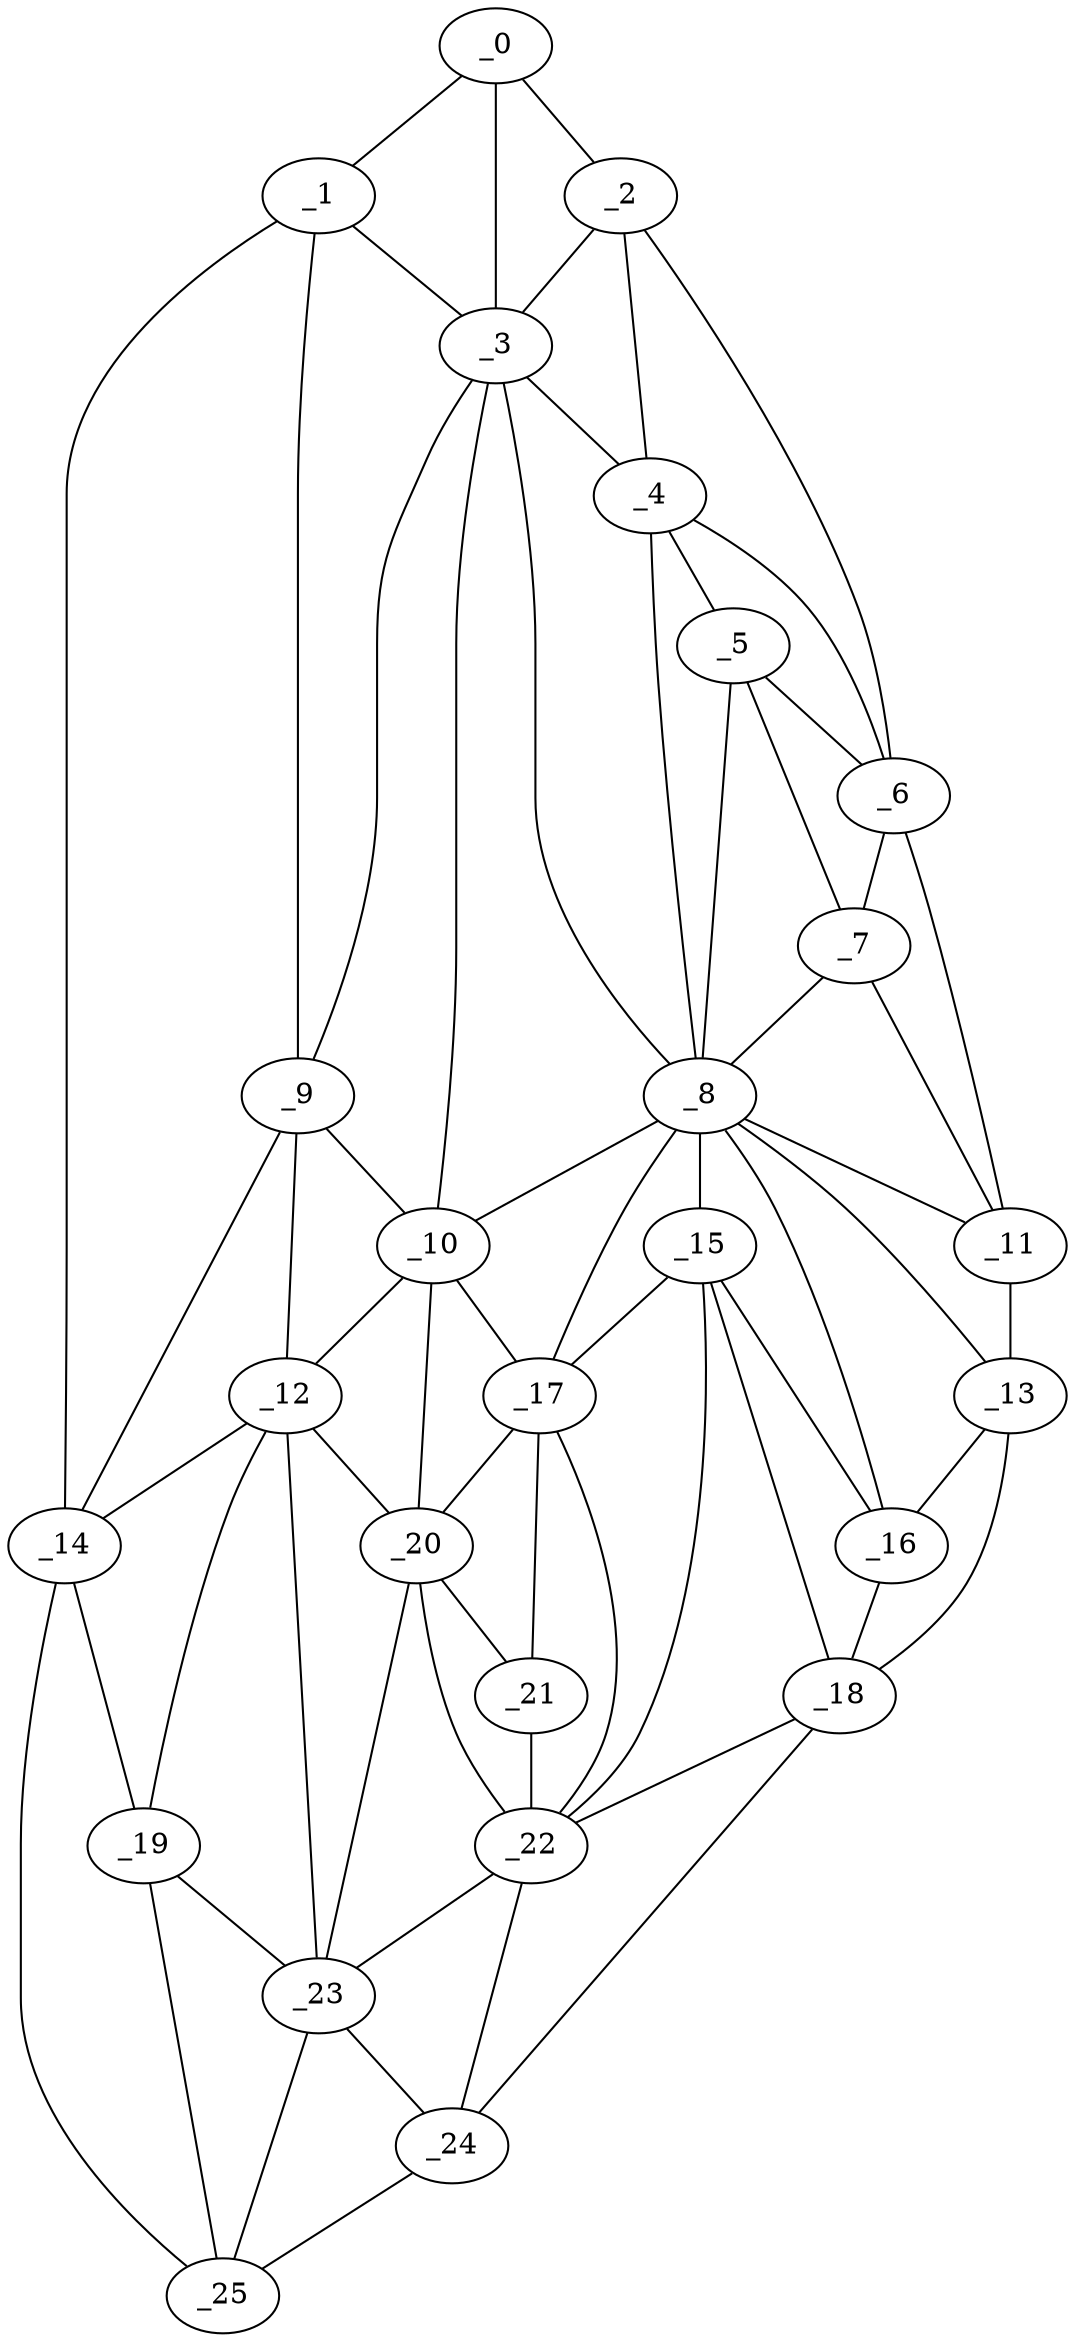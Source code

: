 graph "obj66__110.gxl" {
	_0	 [x=6,
		y=75];
	_1	 [x=19,
		y=92];
	_0 -- _1	 [valence=1];
	_2	 [x=26,
		y=16];
	_0 -- _2	 [valence=1];
	_3	 [x=31,
		y=75];
	_0 -- _3	 [valence=2];
	_1 -- _3	 [valence=2];
	_9	 [x=72,
		y=99];
	_1 -- _9	 [valence=1];
	_14	 [x=102,
		y=118];
	_1 -- _14	 [valence=1];
	_2 -- _3	 [valence=2];
	_4	 [x=43,
		y=22];
	_2 -- _4	 [valence=1];
	_6	 [x=54,
		y=7];
	_2 -- _6	 [valence=1];
	_3 -- _4	 [valence=1];
	_8	 [x=66,
		y=23];
	_3 -- _8	 [valence=2];
	_3 -- _9	 [valence=2];
	_10	 [x=75,
		y=89];
	_3 -- _10	 [valence=2];
	_5	 [x=53,
		y=20];
	_4 -- _5	 [valence=2];
	_4 -- _6	 [valence=1];
	_4 -- _8	 [valence=2];
	_5 -- _6	 [valence=2];
	_7	 [x=60,
		y=17];
	_5 -- _7	 [valence=2];
	_5 -- _8	 [valence=2];
	_6 -- _7	 [valence=1];
	_11	 [x=83,
		y=7];
	_6 -- _11	 [valence=1];
	_7 -- _8	 [valence=1];
	_7 -- _11	 [valence=2];
	_8 -- _10	 [valence=1];
	_8 -- _11	 [valence=2];
	_13	 [x=101,
		y=16];
	_8 -- _13	 [valence=1];
	_15	 [x=104,
		y=37];
	_8 -- _15	 [valence=2];
	_16	 [x=105,
		y=26];
	_8 -- _16	 [valence=1];
	_17	 [x=106,
		y=47];
	_8 -- _17	 [valence=2];
	_9 -- _10	 [valence=1];
	_12	 [x=95,
		y=90];
	_9 -- _12	 [valence=2];
	_9 -- _14	 [valence=1];
	_10 -- _12	 [valence=2];
	_10 -- _17	 [valence=2];
	_20	 [x=109,
		y=61];
	_10 -- _20	 [valence=2];
	_11 -- _13	 [valence=1];
	_12 -- _14	 [valence=2];
	_19	 [x=108,
		y=95];
	_12 -- _19	 [valence=1];
	_12 -- _20	 [valence=1];
	_23	 [x=121,
		y=74];
	_12 -- _23	 [valence=2];
	_13 -- _16	 [valence=2];
	_18	 [x=108,
		y=21];
	_13 -- _18	 [valence=1];
	_14 -- _19	 [valence=2];
	_25	 [x=124,
		y=92];
	_14 -- _25	 [valence=1];
	_15 -- _16	 [valence=2];
	_15 -- _17	 [valence=1];
	_15 -- _18	 [valence=2];
	_22	 [x=118,
		y=58];
	_15 -- _22	 [valence=2];
	_16 -- _18	 [valence=1];
	_17 -- _20	 [valence=1];
	_21	 [x=110,
		y=53];
	_17 -- _21	 [valence=2];
	_17 -- _22	 [valence=2];
	_18 -- _22	 [valence=2];
	_24	 [x=124,
		y=61];
	_18 -- _24	 [valence=1];
	_19 -- _23	 [valence=2];
	_19 -- _25	 [valence=1];
	_20 -- _21	 [valence=2];
	_20 -- _22	 [valence=2];
	_20 -- _23	 [valence=2];
	_21 -- _22	 [valence=1];
	_22 -- _23	 [valence=2];
	_22 -- _24	 [valence=2];
	_23 -- _24	 [valence=2];
	_23 -- _25	 [valence=2];
	_24 -- _25	 [valence=1];
}
